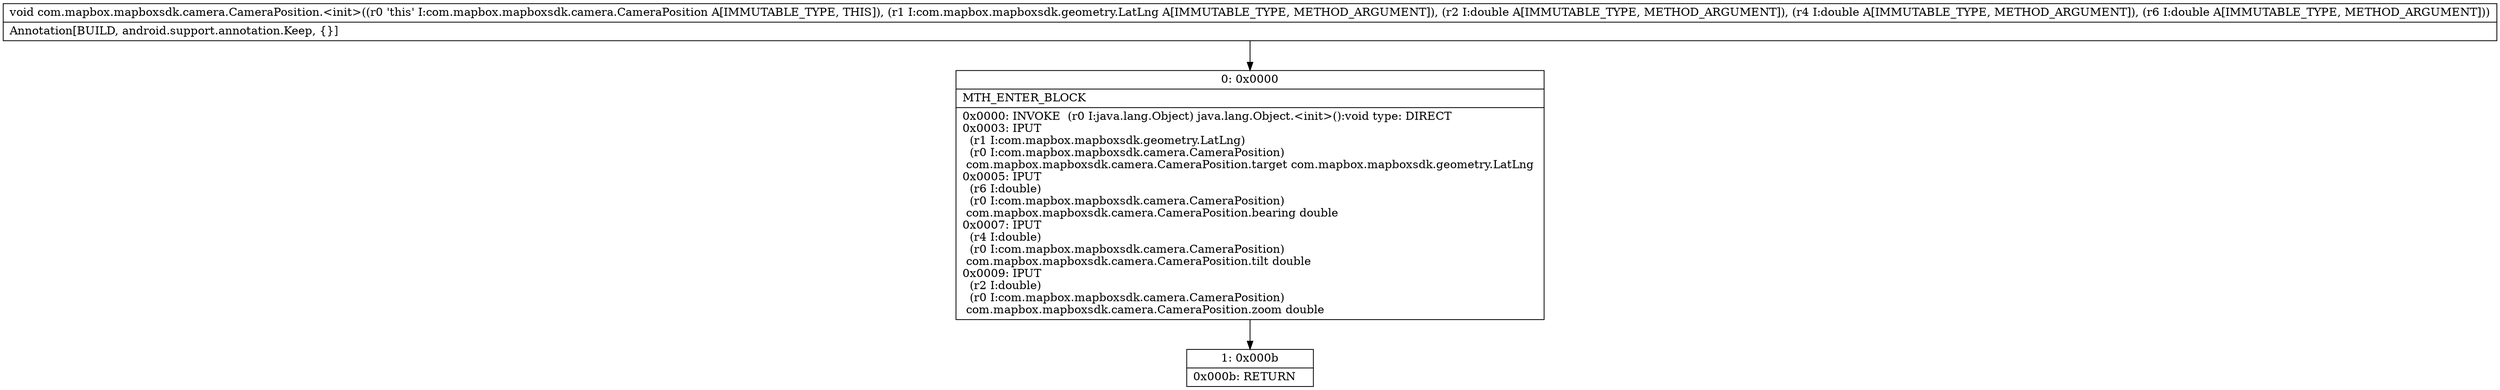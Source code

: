 digraph "CFG forcom.mapbox.mapboxsdk.camera.CameraPosition.\<init\>(Lcom\/mapbox\/mapboxsdk\/geometry\/LatLng;DDD)V" {
Node_0 [shape=record,label="{0\:\ 0x0000|MTH_ENTER_BLOCK\l|0x0000: INVOKE  (r0 I:java.lang.Object) java.lang.Object.\<init\>():void type: DIRECT \l0x0003: IPUT  \l  (r1 I:com.mapbox.mapboxsdk.geometry.LatLng)\l  (r0 I:com.mapbox.mapboxsdk.camera.CameraPosition)\l com.mapbox.mapboxsdk.camera.CameraPosition.target com.mapbox.mapboxsdk.geometry.LatLng \l0x0005: IPUT  \l  (r6 I:double)\l  (r0 I:com.mapbox.mapboxsdk.camera.CameraPosition)\l com.mapbox.mapboxsdk.camera.CameraPosition.bearing double \l0x0007: IPUT  \l  (r4 I:double)\l  (r0 I:com.mapbox.mapboxsdk.camera.CameraPosition)\l com.mapbox.mapboxsdk.camera.CameraPosition.tilt double \l0x0009: IPUT  \l  (r2 I:double)\l  (r0 I:com.mapbox.mapboxsdk.camera.CameraPosition)\l com.mapbox.mapboxsdk.camera.CameraPosition.zoom double \l}"];
Node_1 [shape=record,label="{1\:\ 0x000b|0x000b: RETURN   \l}"];
MethodNode[shape=record,label="{void com.mapbox.mapboxsdk.camera.CameraPosition.\<init\>((r0 'this' I:com.mapbox.mapboxsdk.camera.CameraPosition A[IMMUTABLE_TYPE, THIS]), (r1 I:com.mapbox.mapboxsdk.geometry.LatLng A[IMMUTABLE_TYPE, METHOD_ARGUMENT]), (r2 I:double A[IMMUTABLE_TYPE, METHOD_ARGUMENT]), (r4 I:double A[IMMUTABLE_TYPE, METHOD_ARGUMENT]), (r6 I:double A[IMMUTABLE_TYPE, METHOD_ARGUMENT]))  | Annotation[BUILD, android.support.annotation.Keep, \{\}]\l}"];
MethodNode -> Node_0;
Node_0 -> Node_1;
}

